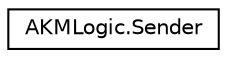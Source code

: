 digraph "Graphical Class Hierarchy"
{
 // LATEX_PDF_SIZE
  edge [fontname="Helvetica",fontsize="10",labelfontname="Helvetica",labelfontsize="10"];
  node [fontname="Helvetica",fontsize="10",shape=record];
  rankdir="LR";
  Node0 [label="AKMLogic.Sender",height=0.2,width=0.4,color="black", fillcolor="white", style="filled",URL="$class_a_k_m_logic_1_1_sender.html",tooltip="Provides functionality for sending data on specified network stream using AKM Frames"];
}
